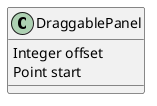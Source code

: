 @startuml
'https://plantuml.com/class-diagram

class DraggablePanel {
Integer offset
Point start
}
@enduml